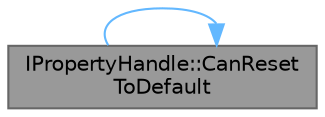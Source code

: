 digraph "IPropertyHandle::CanResetToDefault"
{
 // INTERACTIVE_SVG=YES
 // LATEX_PDF_SIZE
  bgcolor="transparent";
  edge [fontname=Helvetica,fontsize=10,labelfontname=Helvetica,labelfontsize=10];
  node [fontname=Helvetica,fontsize=10,shape=box,height=0.2,width=0.4];
  rankdir="LR";
  Node1 [id="Node000001",label="IPropertyHandle::CanReset\lToDefault",height=0.2,width=0.4,color="gray40", fillcolor="grey60", style="filled", fontcolor="black",tooltip="Returns whether or not the property can be set to default."];
  Node1 -> Node1 [id="edge1_Node000001_Node000001",color="steelblue1",style="solid",tooltip=" "];
}
